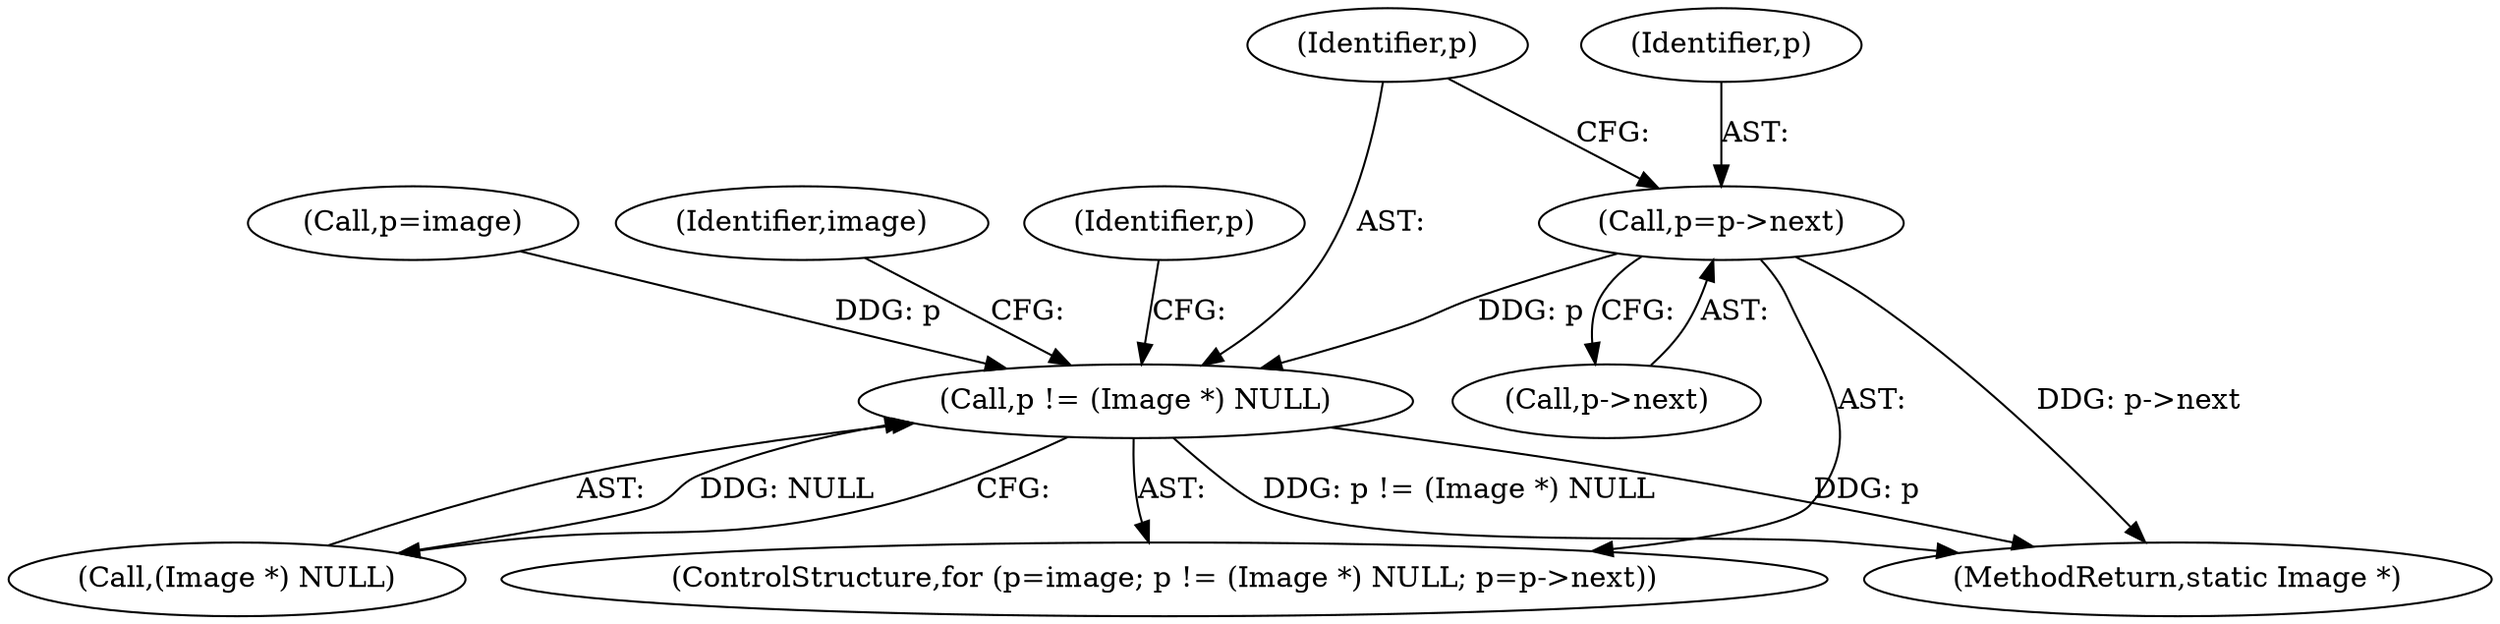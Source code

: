 digraph "0_ImageMagick_f6e9d0d9955e85bdd7540b251cd50d598dacc5e6_75@pointer" {
"1001890" [label="(Call,p=p->next)"];
"1001885" [label="(Call,p != (Image *) NULL)"];
"1001892" [label="(Call,p->next)"];
"1001891" [label="(Identifier,p)"];
"1001890" [label="(Call,p=p->next)"];
"1001885" [label="(Call,p != (Image *) NULL)"];
"1001882" [label="(Call,p=image)"];
"1001897" [label="(Identifier,p)"];
"1001914" [label="(MethodReturn,static Image *)"];
"1001881" [label="(ControlStructure,for (p=image; p != (Image *) NULL; p=p->next))"];
"1001886" [label="(Identifier,p)"];
"1001905" [label="(Identifier,image)"];
"1001887" [label="(Call,(Image *) NULL)"];
"1001890" -> "1001881"  [label="AST: "];
"1001890" -> "1001892"  [label="CFG: "];
"1001891" -> "1001890"  [label="AST: "];
"1001892" -> "1001890"  [label="AST: "];
"1001886" -> "1001890"  [label="CFG: "];
"1001890" -> "1001914"  [label="DDG: p->next"];
"1001890" -> "1001885"  [label="DDG: p"];
"1001885" -> "1001881"  [label="AST: "];
"1001885" -> "1001887"  [label="CFG: "];
"1001886" -> "1001885"  [label="AST: "];
"1001887" -> "1001885"  [label="AST: "];
"1001897" -> "1001885"  [label="CFG: "];
"1001905" -> "1001885"  [label="CFG: "];
"1001885" -> "1001914"  [label="DDG: p != (Image *) NULL"];
"1001885" -> "1001914"  [label="DDG: p"];
"1001882" -> "1001885"  [label="DDG: p"];
"1001887" -> "1001885"  [label="DDG: NULL"];
}
